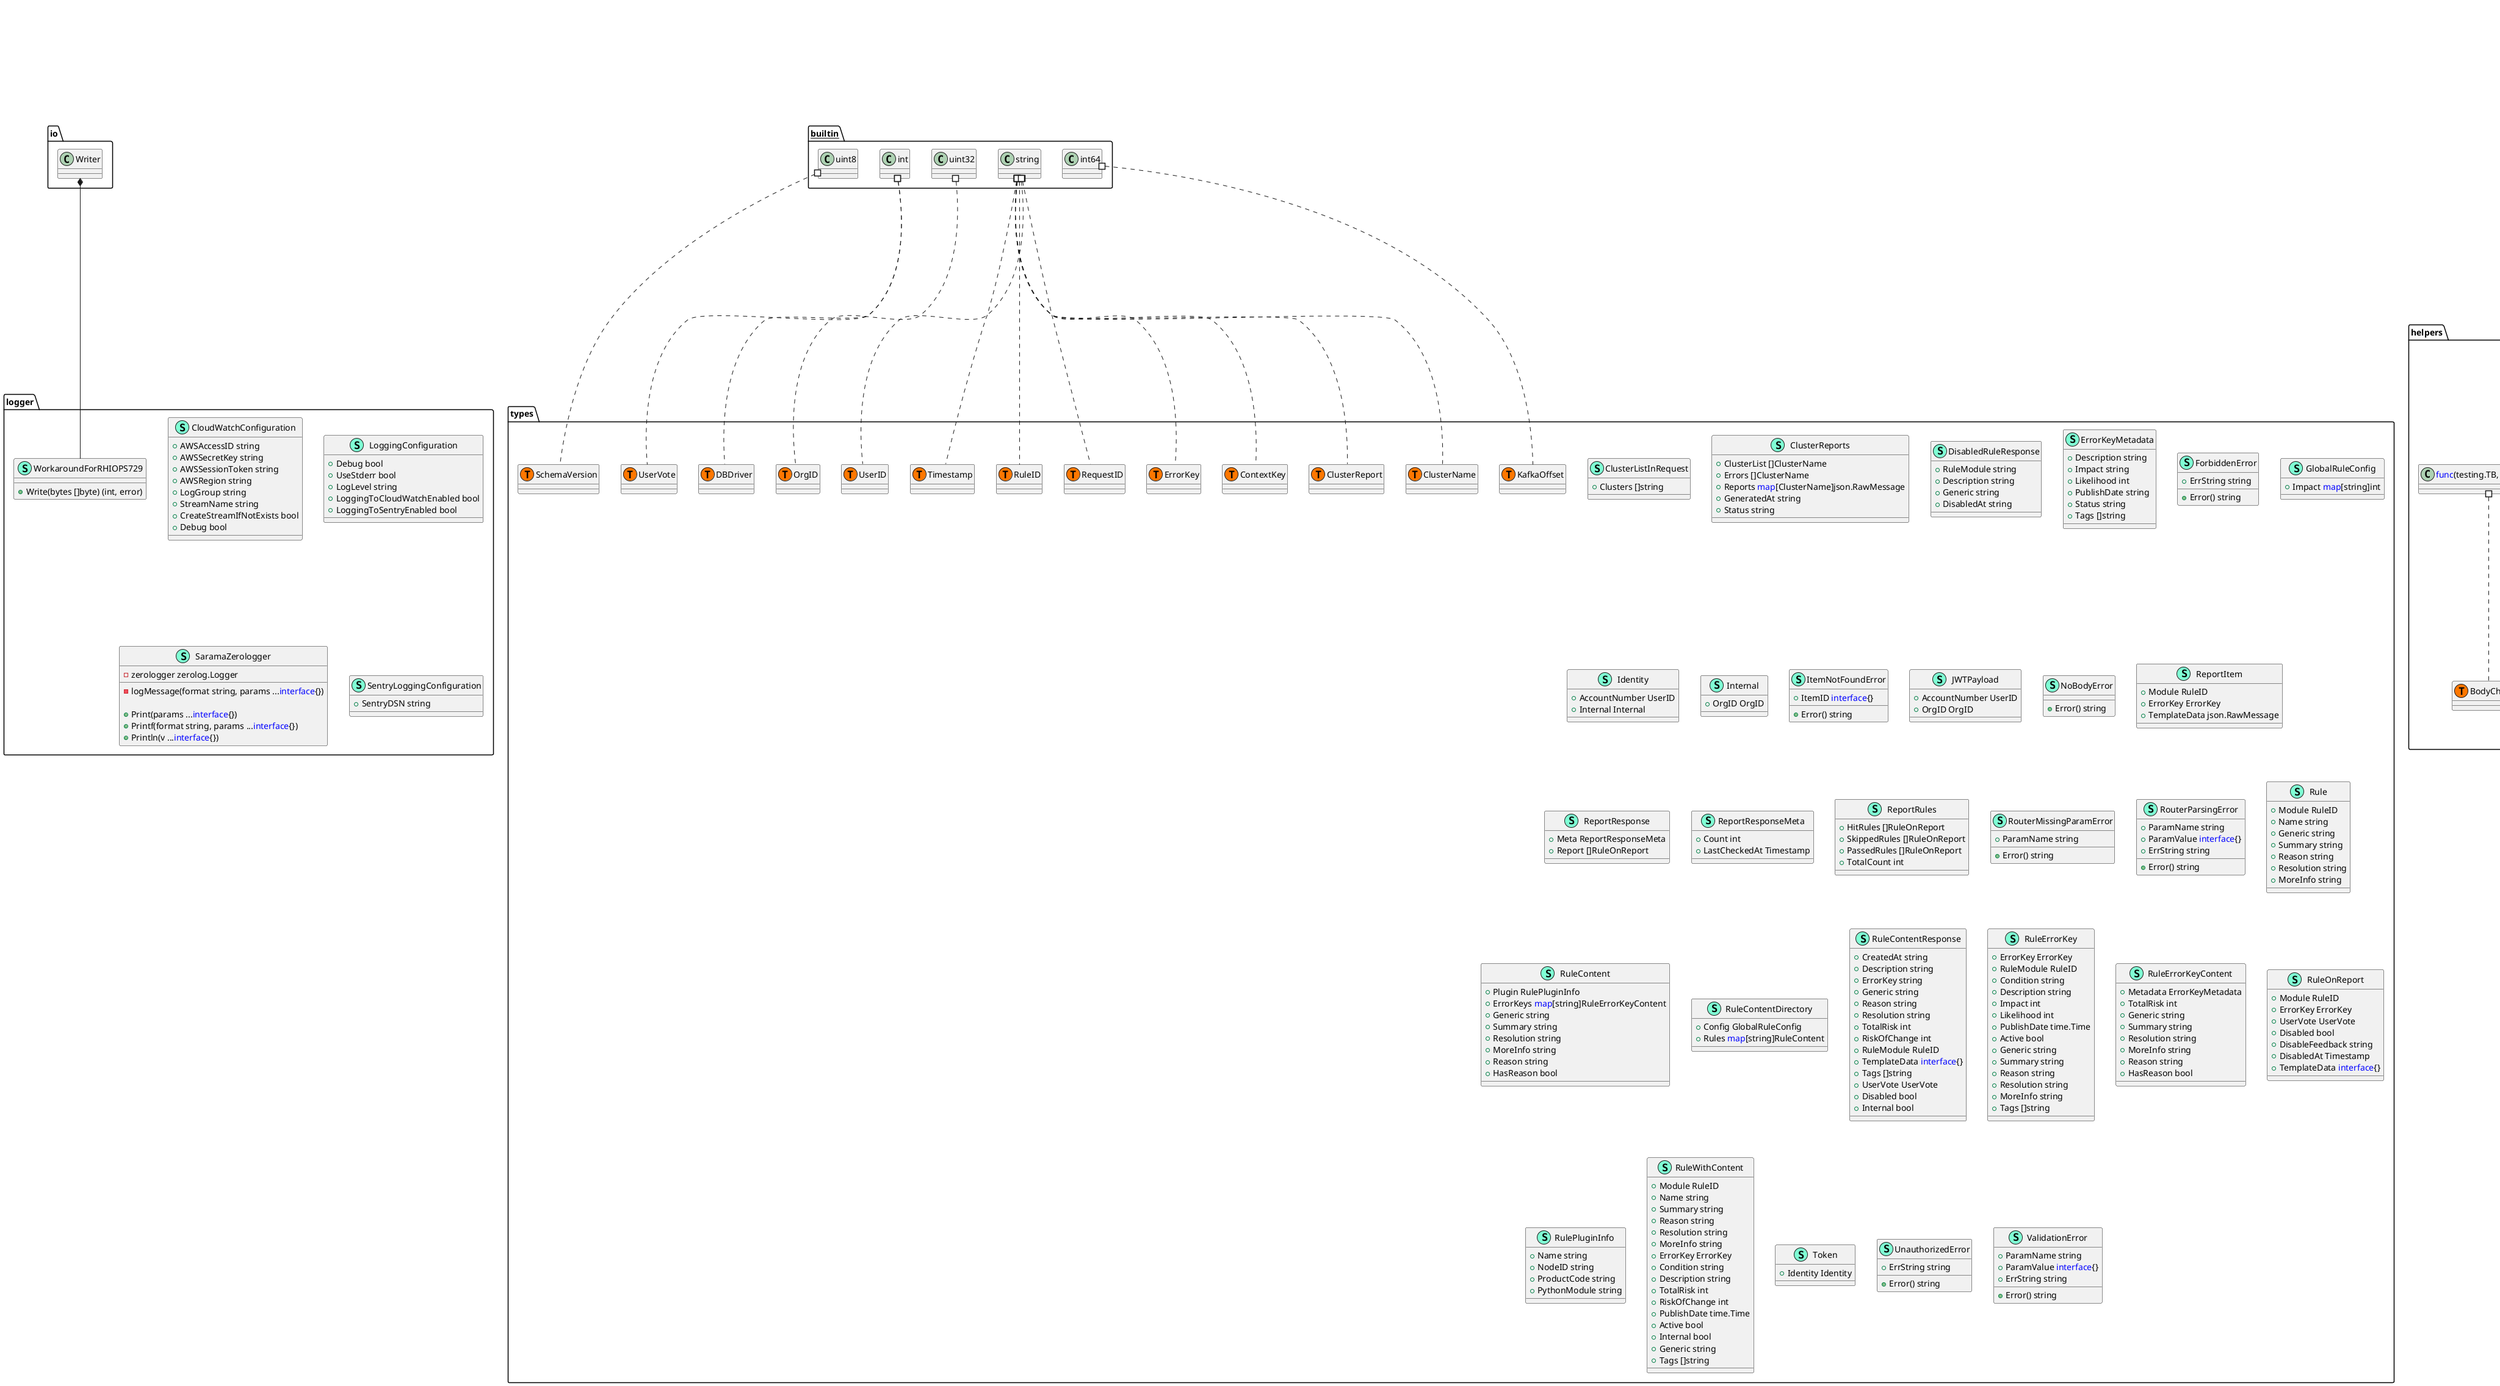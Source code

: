 @startuml
namespace helpers {
    class APIRequest << (S,Aquamarine) >> {
        + Method string
        + Endpoint string
        + EndpointArgs []<font color=blue>interface</font>{}
        + Body <font color=blue>interface</font>{}
        + UserID types.UserID
        + OrgID types.OrgID
        + XRHIdentity string
        + AuthorizationToken string
        + ExtraHeaders http.Header

    }
    class APIResponse << (S,Aquamarine) >> {
        + StatusCode int
        + Body <font color=blue>interface</font>{}
        + BodyChecker BodyChecker
        + Headers <font color=blue>map</font>[string]string

    }
    class MicroHTTPServer << (S,Aquamarine) >> {
        + Serv *http.Server
        + Router *mux.Router
        + APIPrefix string

        + Initialize() http.Handler
        + AddEndpoint(endpoint string, f <font color=blue>func</font>(http.ResponseWriter, *http.Request) ) 

    }
    class MockT << (S,Aquamarine) >> {
        - mockController *gomock.Controller

        + Expects *mock_testing.MockTB

        + Finish() 
        + ExpectFailOnError(err error) 
        + ExpectFailOnErrorAnyArgument() 
        + Cleanup(f <font color=blue>func</font>() ) 
        + Error(args ...<font color=blue>interface</font>{}) 
        + Errorf(format string, args ...<font color=blue>interface</font>{}) 
        + Fail() 
        + FailNow() 
        + Failed() bool
        + Fatal(args ...<font color=blue>interface</font>{}) 
        + Fatalf(format string, args ...<font color=blue>interface</font>{}) 
        + Log(args ...<font color=blue>interface</font>{}) 
        + Logf(format string, args ...<font color=blue>interface</font>{}) 
        + Skip(args ...<font color=blue>interface</font>{}) 
        + SkipNow() 
        + Skipf(format string, args ...<font color=blue>interface</font>{}) 
        + Skipped() bool

    }
    interface ServerInitializer  {
        + Initialize() http.Handler

    }
    class helpers.BodyChecker << (T, #FF7700) >>  {
    }
    class helpers.TestFunctionPtr << (T, #FF7700) >>  {
    }
    class "<font color=blue>func</font>(testing.TB) " as fontcolorbluefuncfonttestingTB {
        'This class was created so that we can correctly have an alias pointing to this name. Since it contains dots that can break namespaces
    }
    class "<font color=blue>func</font>(testing.TB, []byte, []byte) " as fontcolorbluefuncfonttestingTBbytebyte {
        'This class was created so that we can correctly have an alias pointing to this name. Since it contains dots that can break namespaces
    }
}
"testing.T" *-- "helpers.MockT"

"helpers.ServerInitializer" <|-- "helpers.MicroHTTPServer"

namespace httputils {
    class loggingResponseWriter << (S,Aquamarine) >> {
        + WriteHeader(statusCode int) 

    }
}
"http.ResponseWriter" *-- "httputils.loggingResponseWriter"


namespace logger {
    class CloudWatchConfiguration << (S,Aquamarine) >> {
        + AWSAccessID string
        + AWSSecretKey string
        + AWSSessionToken string
        + AWSRegion string
        + LogGroup string
        + StreamName string
        + CreateStreamIfNotExists bool
        + Debug bool

    }
    class LoggingConfiguration << (S,Aquamarine) >> {
        + Debug bool
        + UseStderr bool
        + LogLevel string
        + LoggingToCloudWatchEnabled bool
        + LoggingToSentryEnabled bool

    }
    class SaramaZerologger << (S,Aquamarine) >> {
        - zerologger zerolog.Logger

        - logMessage(format string, params ...<font color=blue>interface</font>{}) 

        + Print(params ...<font color=blue>interface</font>{}) 
        + Printf(format string, params ...<font color=blue>interface</font>{}) 
        + Println(v ...<font color=blue>interface</font>{}) 

    }
    class SentryLoggingConfiguration << (S,Aquamarine) >> {
        + SentryDSN string

    }
    class WorkaroundForRHIOPS729 << (S,Aquamarine) >> {
        + Write(bytes []byte) (int, error)

    }
}
"io.Writer" *-- "logger.WorkaroundForRHIOPS729"


namespace mock_io {
    class MockReadCloser << (S,Aquamarine) >> {
        - ctrl *gomock.Controller
        - recorder *MockReadCloserMockRecorder

        + EXPECT() *MockReadCloserMockRecorder
        + Close() error
        + Read(arg0 []byte) (int, error)

    }
    class MockReadCloserMockRecorder << (S,Aquamarine) >> {
        - mock *MockReadCloser

        + Close() *gomock.Call
        + Read(arg0 <font color=blue>interface</font>{}) *gomock.Call

    }
}


namespace mock_testing {
    class MockTB << (S,Aquamarine) >> {
        - ctrl *gomock.Controller
        - recorder *MockTBMockRecorder

        - private() 

        + EXPECT() *MockTBMockRecorder
        + Cleanup(arg0 <font color=blue>func</font>() ) 
        + Error(arg0 ...<font color=blue>interface</font>{}) 
        + Errorf(arg0 string, arg1 ...<font color=blue>interface</font>{}) 
        + Fail() 
        + FailNow() 
        + Failed() bool
        + Fatal(arg0 ...<font color=blue>interface</font>{}) 
        + Fatalf(arg0 string, arg1 ...<font color=blue>interface</font>{}) 
        + Helper() 
        + Log(arg0 ...<font color=blue>interface</font>{}) 
        + Logf(arg0 string, arg1 ...<font color=blue>interface</font>{}) 
        + Name() string
        + Skip(arg0 ...<font color=blue>interface</font>{}) 
        + SkipNow() 
        + Skipf(arg0 string, arg1 ...<font color=blue>interface</font>{}) 
        + Skipped() bool

    }
    class MockTBMockRecorder << (S,Aquamarine) >> {
        - mock *MockTB

        - private() *gomock.Call

        + Cleanup(arg0 <font color=blue>interface</font>{}) *gomock.Call
        + Error(arg0 ...<font color=blue>interface</font>{}) *gomock.Call
        + Errorf(arg0 <font color=blue>interface</font>{}, arg1 ...<font color=blue>interface</font>{}) *gomock.Call
        + Fail() *gomock.Call
        + FailNow() *gomock.Call
        + Failed() *gomock.Call
        + Fatal(arg0 ...<font color=blue>interface</font>{}) *gomock.Call
        + Fatalf(arg0 <font color=blue>interface</font>{}, arg1 ...<font color=blue>interface</font>{}) *gomock.Call
        + Helper() *gomock.Call
        + Log(arg0 ...<font color=blue>interface</font>{}) *gomock.Call
        + Logf(arg0 <font color=blue>interface</font>{}, arg1 ...<font color=blue>interface</font>{}) *gomock.Call
        + Name() *gomock.Call
        + Skip(arg0 ...<font color=blue>interface</font>{}) *gomock.Call
        + SkipNow() *gomock.Call
        + Skipf(arg0 <font color=blue>interface</font>{}, arg1 ...<font color=blue>interface</font>{}) *gomock.Call
        + Skipped() *gomock.Call

    }
}


namespace saramahelpers {
    class MockConsumerGroupClaim << (S,Aquamarine) >> {
        - channel <font color=blue>chan</font> *sarama.ConsumerMessage

        + Topic() string
        + Partition() int32
        + InitialOffset() int64
        + HighWaterMarkOffset() int64
        + Messages() <font color=blue>chan</font> *sarama.ConsumerMessage

    }
    class MockConsumerGroupSession << (S,Aquamarine) >> {
        + Claims() <font color=blue>map</font>[string][]int32
        + MemberID() string
        + GenerationID() int32
        + MarkOffset(topic string, partition int32, offset int64, metadata string) 
        + ResetOffset(topic string, partition int32, offset int64, metadata string) 
        + MarkMessage(msg *sarama.ConsumerMessage, metadata string) 
        + Context() context.Context
        + Commit() 

    }
}


namespace types {
    class ClusterListInRequest << (S,Aquamarine) >> {
        + Clusters []string

    }
    class ClusterReports << (S,Aquamarine) >> {
        + ClusterList []ClusterName
        + Errors []ClusterName
        + Reports <font color=blue>map</font>[ClusterName]json.RawMessage
        + GeneratedAt string
        + Status string

    }
    class DisabledRuleResponse << (S,Aquamarine) >> {
        + RuleModule string
        + Description string
        + Generic string
        + DisabledAt string

    }
    class ErrorKeyMetadata << (S,Aquamarine) >> {
        + Description string
        + Impact string
        + Likelihood int
        + PublishDate string
        + Status string
        + Tags []string

    }
    class ForbiddenError << (S,Aquamarine) >> {
        + ErrString string

        + Error() string

    }
    class GlobalRuleConfig << (S,Aquamarine) >> {
        + Impact <font color=blue>map</font>[string]int

    }
    class Identity << (S,Aquamarine) >> {
        + AccountNumber UserID
        + Internal Internal

    }
    class Internal << (S,Aquamarine) >> {
        + OrgID OrgID

    }
    class ItemNotFoundError << (S,Aquamarine) >> {
        + ItemID <font color=blue>interface</font>{}

        + Error() string

    }
    class JWTPayload << (S,Aquamarine) >> {
        + AccountNumber UserID
        + OrgID OrgID

    }
    class NoBodyError << (S,Aquamarine) >> {
        + Error() string

    }
    class ReportItem << (S,Aquamarine) >> {
        + Module RuleID
        + ErrorKey ErrorKey
        + TemplateData json.RawMessage

    }
    class ReportResponse << (S,Aquamarine) >> {
        + Meta ReportResponseMeta
        + Report []RuleOnReport

    }
    class ReportResponseMeta << (S,Aquamarine) >> {
        + Count int
        + LastCheckedAt Timestamp

    }
    class ReportRules << (S,Aquamarine) >> {
        + HitRules []RuleOnReport
        + SkippedRules []RuleOnReport
        + PassedRules []RuleOnReport
        + TotalCount int

    }
    class RouterMissingParamError << (S,Aquamarine) >> {
        + ParamName string

        + Error() string

    }
    class RouterParsingError << (S,Aquamarine) >> {
        + ParamName string
        + ParamValue <font color=blue>interface</font>{}
        + ErrString string

        + Error() string

    }
    class Rule << (S,Aquamarine) >> {
        + Module RuleID
        + Name string
        + Generic string
        + Summary string
        + Reason string
        + Resolution string
        + MoreInfo string

    }
    class RuleContent << (S,Aquamarine) >> {
        + Plugin RulePluginInfo
        + ErrorKeys <font color=blue>map</font>[string]RuleErrorKeyContent
        + Generic string
        + Summary string
        + Resolution string
        + MoreInfo string
        + Reason string
        + HasReason bool

    }
    class RuleContentDirectory << (S,Aquamarine) >> {
        + Config GlobalRuleConfig
        + Rules <font color=blue>map</font>[string]RuleContent

    }
    class RuleContentResponse << (S,Aquamarine) >> {
        + CreatedAt string
        + Description string
        + ErrorKey string
        + Generic string
        + Reason string
        + Resolution string
        + TotalRisk int
        + RiskOfChange int
        + RuleModule RuleID
        + TemplateData <font color=blue>interface</font>{}
        + Tags []string
        + UserVote UserVote
        + Disabled bool
        + Internal bool

    }
    class RuleErrorKey << (S,Aquamarine) >> {
        + ErrorKey ErrorKey
        + RuleModule RuleID
        + Condition string
        + Description string
        + Impact int
        + Likelihood int
        + PublishDate time.Time
        + Active bool
        + Generic string
        + Summary string
        + Reason string
        + Resolution string
        + MoreInfo string
        + Tags []string

    }
    class RuleErrorKeyContent << (S,Aquamarine) >> {
        + Metadata ErrorKeyMetadata
        + TotalRisk int
        + Generic string
        + Summary string
        + Resolution string
        + MoreInfo string
        + Reason string
        + HasReason bool

    }
    class RuleOnReport << (S,Aquamarine) >> {
        + Module RuleID
        + ErrorKey ErrorKey
        + UserVote UserVote
        + Disabled bool
        + DisableFeedback string
        + DisabledAt Timestamp
        + TemplateData <font color=blue>interface</font>{}

    }
    class RulePluginInfo << (S,Aquamarine) >> {
        + Name string
        + NodeID string
        + ProductCode string
        + PythonModule string

    }
    class RuleWithContent << (S,Aquamarine) >> {
        + Module RuleID
        + Name string
        + Summary string
        + Reason string
        + Resolution string
        + MoreInfo string
        + ErrorKey ErrorKey
        + Condition string
        + Description string
        + TotalRisk int
        + RiskOfChange int
        + PublishDate time.Time
        + Active bool
        + Internal bool
        + Generic string
        + Tags []string

    }
    class Token << (S,Aquamarine) >> {
        + Identity Identity

    }
    class UnauthorizedError << (S,Aquamarine) >> {
        + ErrString string

        + Error() string

    }
    class ValidationError << (S,Aquamarine) >> {
        + ParamName string
        + ParamValue <font color=blue>interface</font>{}
        + ErrString string

        + Error() string

    }
    class types.ClusterName << (T, #FF7700) >>  {
    }
    class types.ClusterReport << (T, #FF7700) >>  {
    }
    class types.ContextKey << (T, #FF7700) >>  {
    }
    class types.DBDriver << (T, #FF7700) >>  {
    }
    class types.ErrorKey << (T, #FF7700) >>  {
    }
    class types.KafkaOffset << (T, #FF7700) >>  {
    }
    class types.OrgID << (T, #FF7700) >>  {
    }
    class types.RequestID << (T, #FF7700) >>  {
    }
    class types.RuleID << (T, #FF7700) >>  {
    }
    class types.SchemaVersion << (T, #FF7700) >>  {
    }
    class types.Timestamp << (T, #FF7700) >>  {
    }
    class types.UserID << (T, #FF7700) >>  {
    }
    class types.UserVote << (T, #FF7700) >>  {
    }
}


"__builtin__.int" #.. "types.DBDriver"
"__builtin__.int" #.. "types.UserVote"
"__builtin__.int64" #.. "types.KafkaOffset"
"__builtin__.string" #.. "types.ClusterName"
"__builtin__.string" #.. "types.ClusterReport"
"__builtin__.string" #.. "types.ContextKey"
"__builtin__.string" #.. "types.ErrorKey"
"__builtin__.string" #.. "types.RequestID"
"__builtin__.string" #.. "types.RuleID"
"__builtin__.string" #.. "types.Timestamp"
"__builtin__.string" #.. "types.UserID"
"__builtin__.uint32" #.. "types.OrgID"
"__builtin__.uint8" #.. "types.SchemaVersion"
"helpers.fontcolorbluefuncfonttestingTB" #.. "helpers.TestFunctionPtr"
"helpers.fontcolorbluefuncfonttestingTBbytebyte" #.. "helpers.BodyChecker"
@enduml
